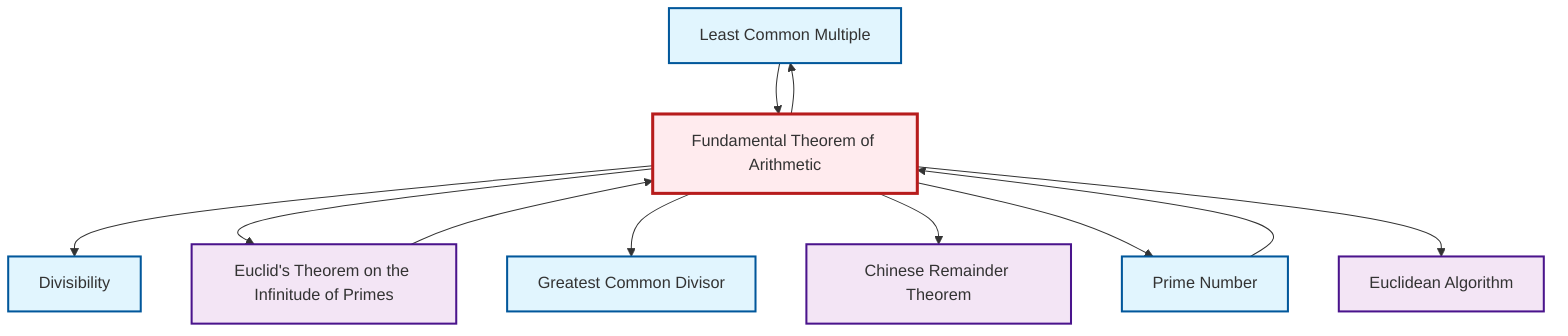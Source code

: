 graph TD
    classDef definition fill:#e1f5fe,stroke:#01579b,stroke-width:2px
    classDef theorem fill:#f3e5f5,stroke:#4a148c,stroke-width:2px
    classDef axiom fill:#fff3e0,stroke:#e65100,stroke-width:2px
    classDef example fill:#e8f5e9,stroke:#1b5e20,stroke-width:2px
    classDef current fill:#ffebee,stroke:#b71c1c,stroke-width:3px
    def-lcm["Least Common Multiple"]:::definition
    def-gcd["Greatest Common Divisor"]:::definition
    thm-fundamental-arithmetic["Fundamental Theorem of Arithmetic"]:::theorem
    thm-euclid-infinitude-primes["Euclid's Theorem on the Infinitude of Primes"]:::theorem
    def-divisibility["Divisibility"]:::definition
    thm-euclidean-algorithm["Euclidean Algorithm"]:::theorem
    thm-chinese-remainder["Chinese Remainder Theorem"]:::theorem
    def-prime["Prime Number"]:::definition
    thm-fundamental-arithmetic --> def-divisibility
    thm-fundamental-arithmetic --> thm-euclid-infinitude-primes
    thm-euclid-infinitude-primes --> thm-fundamental-arithmetic
    thm-fundamental-arithmetic --> def-lcm
    thm-fundamental-arithmetic --> def-gcd
    def-lcm --> thm-fundamental-arithmetic
    def-prime --> thm-fundamental-arithmetic
    thm-fundamental-arithmetic --> thm-chinese-remainder
    thm-fundamental-arithmetic --> def-prime
    thm-fundamental-arithmetic --> thm-euclidean-algorithm
    class thm-fundamental-arithmetic current